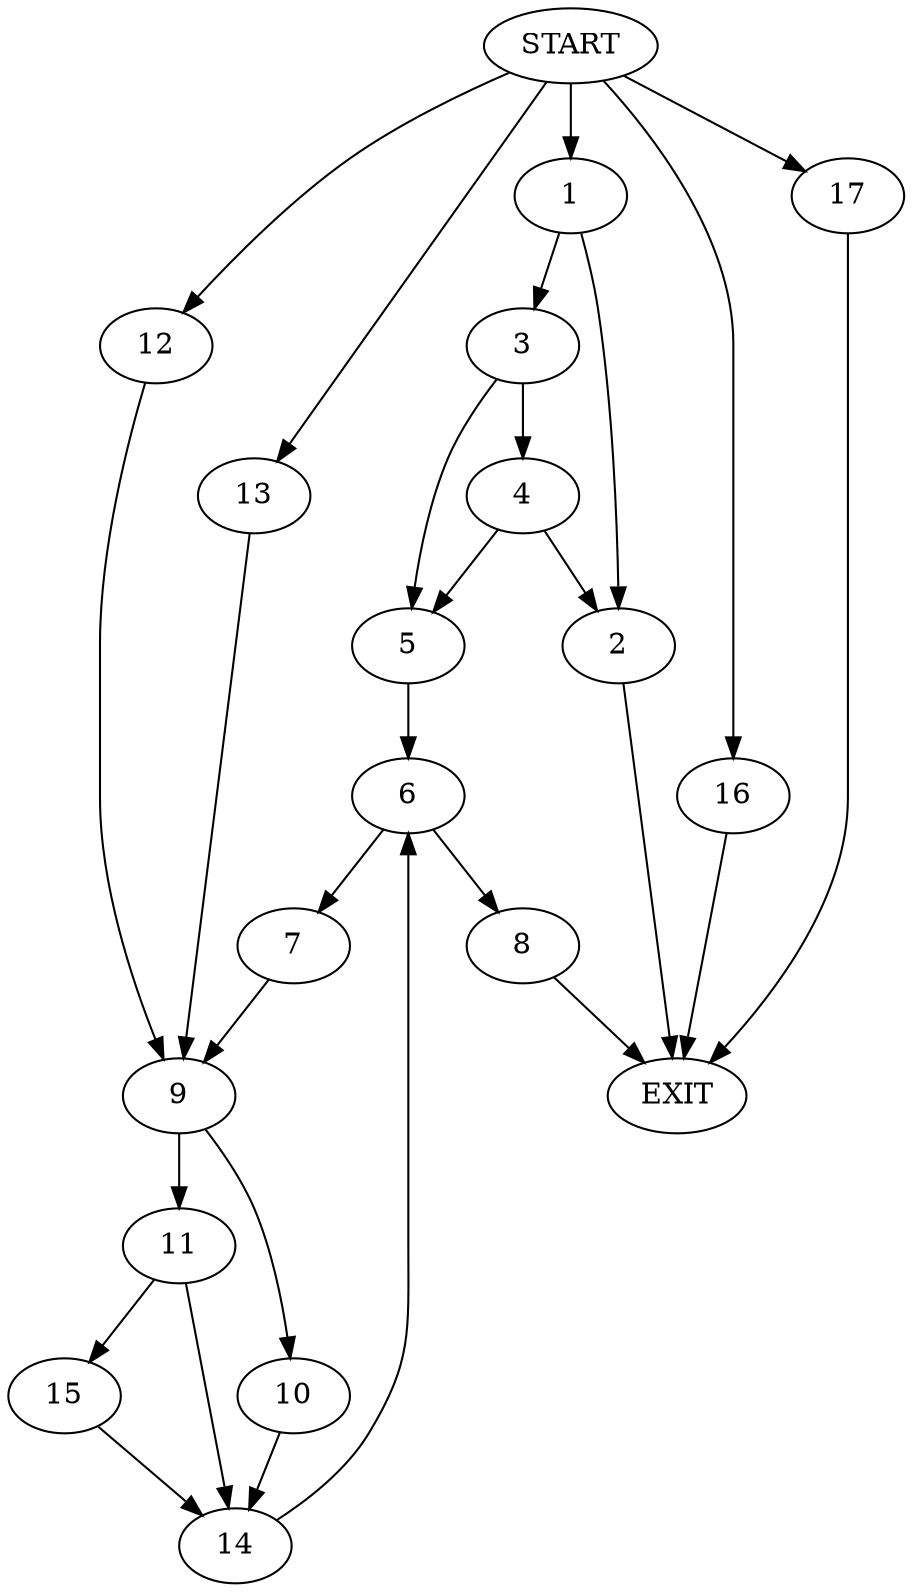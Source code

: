 digraph {
0 [label="START"]
18 [label="EXIT"]
0 -> 1
1 -> 2
1 -> 3
3 -> 4
3 -> 5
2 -> 18
4 -> 2
4 -> 5
5 -> 6
6 -> 7
6 -> 8
8 -> 18
7 -> 9
9 -> 10
9 -> 11
0 -> 12
12 -> 9
0 -> 13
13 -> 9
10 -> 14
11 -> 15
11 -> 14
14 -> 6
0 -> 16
16 -> 18
15 -> 14
0 -> 17
17 -> 18
}
